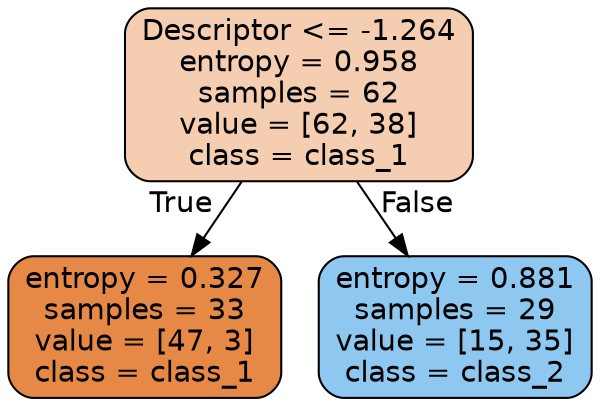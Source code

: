 digraph Tree {
node [shape=box, style="filled, rounded", color="black", fontname="helvetica"] ;
edge [fontname="helvetica"] ;
0 [label="Descriptor <= -1.264\nentropy = 0.958\nsamples = 62\nvalue = [62, 38]\nclass = class_1", fillcolor="#f5ceb2"] ;
1 [label="entropy = 0.327\nsamples = 33\nvalue = [47, 3]\nclass = class_1", fillcolor="#e78946"] ;
0 -> 1 [labeldistance=2.5, labelangle=45, headlabel="True"] ;
2 [label="entropy = 0.881\nsamples = 29\nvalue = [15, 35]\nclass = class_2", fillcolor="#8ec7f0"] ;
0 -> 2 [labeldistance=2.5, labelangle=-45, headlabel="False"] ;
}